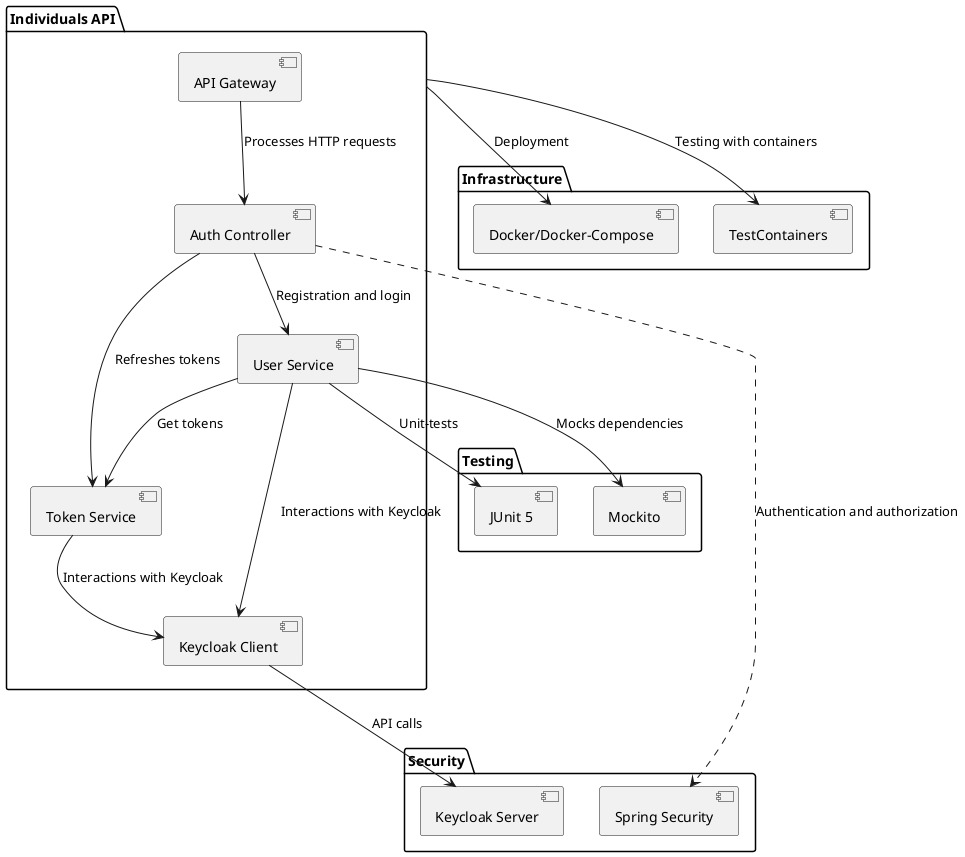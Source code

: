 @startuml
package "Individuals API" {
    [API Gateway]
    [Auth Controller]
    [User Service]
    [Token Service]
    [Keycloak Client]
}
package "Security" {
    [Spring Security]
    [Keycloak Server]
}
package "Infrastructure" {
    [Docker/Docker-Compose]
    [TestContainers]
}
package "Testing" {
    [JUnit 5]
    [Mockito]
}

[API Gateway] --> [Auth Controller] : Processes HTTP requests
[Auth Controller] --> [User Service] : Registration and login
[Auth Controller] --> [Token Service] : Refreshes tokens
[User Service] --> [Keycloak Client] : Interactions with Keycloak
[User Service] --> [Token Service] : Get tokens
[Token Service] --> [Keycloak Client] : Interactions with Keycloak
[Keycloak Client] --> [Keycloak Server] : API calls

[Auth Controller] ..> [Spring Security] : Authentication and authorization

[Individuals API] --> [Docker/Docker-Compose] : Deployment
[Individuals API] --> [TestContainers] : Testing with containers
[User Service] --> [JUnit 5] : Unit-tests
[User Service] --> [Mockito] : Mocks dependencies
@enduml